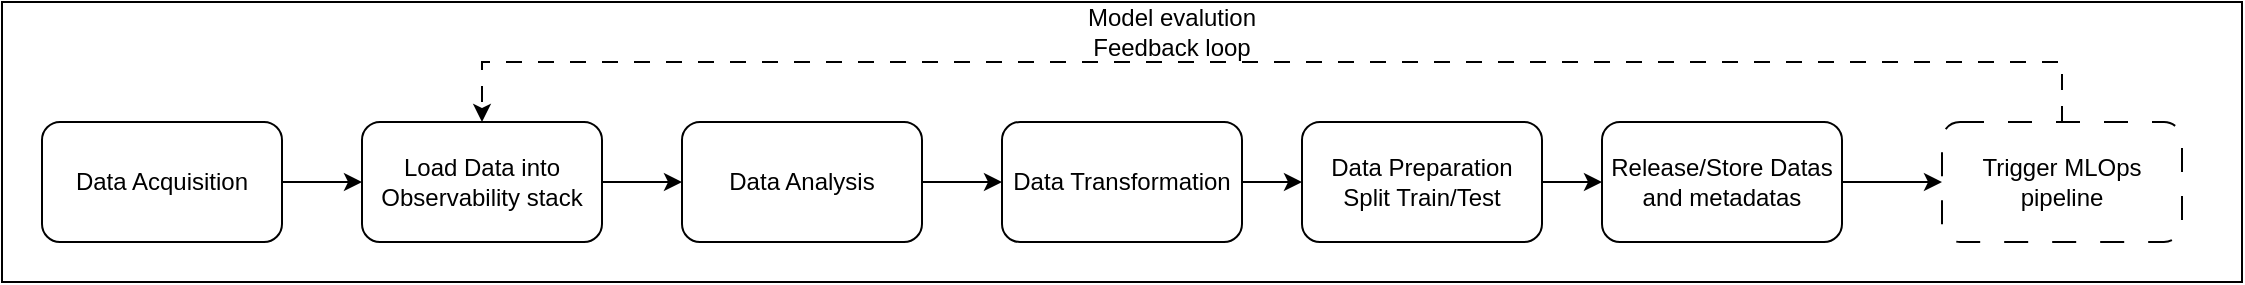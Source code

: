 <mxfile version="26.0.3">
  <diagram name="Page-1" id="1fyL57aT-5AhG2xuCyjH">
    <mxGraphModel dx="1434" dy="871" grid="1" gridSize="10" guides="1" tooltips="1" connect="1" arrows="1" fold="1" page="1" pageScale="1" pageWidth="850" pageHeight="1100" math="0" shadow="0">
      <root>
        <mxCell id="0" />
        <mxCell id="1" parent="0" />
        <mxCell id="iu570hvqjQdjH_lrk5VT-14" value="" style="rounded=0;whiteSpace=wrap;html=1;" vertex="1" parent="1">
          <mxGeometry y="300" width="1120" height="140" as="geometry" />
        </mxCell>
        <mxCell id="iu570hvqjQdjH_lrk5VT-4" style="edgeStyle=orthogonalEdgeStyle;rounded=0;orthogonalLoop=1;jettySize=auto;html=1;exitX=1;exitY=0.5;exitDx=0;exitDy=0;entryX=0;entryY=0.5;entryDx=0;entryDy=0;" edge="1" parent="1" source="iu570hvqjQdjH_lrk5VT-1" target="iu570hvqjQdjH_lrk5VT-2">
          <mxGeometry relative="1" as="geometry" />
        </mxCell>
        <mxCell id="iu570hvqjQdjH_lrk5VT-1" value="Data Acquisition" style="rounded=1;whiteSpace=wrap;html=1;" vertex="1" parent="1">
          <mxGeometry x="20" y="360" width="120" height="60" as="geometry" />
        </mxCell>
        <mxCell id="iu570hvqjQdjH_lrk5VT-5" style="edgeStyle=orthogonalEdgeStyle;rounded=0;orthogonalLoop=1;jettySize=auto;html=1;exitX=1;exitY=0.5;exitDx=0;exitDy=0;" edge="1" parent="1" source="iu570hvqjQdjH_lrk5VT-10" target="iu570hvqjQdjH_lrk5VT-3">
          <mxGeometry relative="1" as="geometry" />
        </mxCell>
        <mxCell id="iu570hvqjQdjH_lrk5VT-2" value="Load Data into Observability stack" style="rounded=1;whiteSpace=wrap;html=1;" vertex="1" parent="1">
          <mxGeometry x="180" y="360" width="120" height="60" as="geometry" />
        </mxCell>
        <mxCell id="iu570hvqjQdjH_lrk5VT-7" style="edgeStyle=orthogonalEdgeStyle;rounded=0;orthogonalLoop=1;jettySize=auto;html=1;exitX=1;exitY=0.5;exitDx=0;exitDy=0;entryX=0;entryY=0.5;entryDx=0;entryDy=0;" edge="1" parent="1" source="iu570hvqjQdjH_lrk5VT-3" target="iu570hvqjQdjH_lrk5VT-6">
          <mxGeometry relative="1" as="geometry" />
        </mxCell>
        <mxCell id="iu570hvqjQdjH_lrk5VT-3" value="Data Preparation&lt;div&gt;Split Train/Test&lt;/div&gt;" style="rounded=1;whiteSpace=wrap;html=1;" vertex="1" parent="1">
          <mxGeometry x="650" y="360" width="120" height="60" as="geometry" />
        </mxCell>
        <mxCell id="iu570hvqjQdjH_lrk5VT-13" style="edgeStyle=orthogonalEdgeStyle;rounded=0;orthogonalLoop=1;jettySize=auto;html=1;exitX=1;exitY=0.5;exitDx=0;exitDy=0;entryX=0;entryY=0.5;entryDx=0;entryDy=0;" edge="1" parent="1" source="iu570hvqjQdjH_lrk5VT-6" target="iu570hvqjQdjH_lrk5VT-12">
          <mxGeometry relative="1" as="geometry" />
        </mxCell>
        <mxCell id="iu570hvqjQdjH_lrk5VT-6" value="Release/Store Datas and metadatas" style="rounded=1;whiteSpace=wrap;html=1;" vertex="1" parent="1">
          <mxGeometry x="800" y="360" width="120" height="60" as="geometry" />
        </mxCell>
        <mxCell id="iu570hvqjQdjH_lrk5VT-9" value="" style="edgeStyle=orthogonalEdgeStyle;rounded=0;orthogonalLoop=1;jettySize=auto;html=1;exitX=1;exitY=0.5;exitDx=0;exitDy=0;" edge="1" parent="1" source="iu570hvqjQdjH_lrk5VT-2" target="iu570hvqjQdjH_lrk5VT-8">
          <mxGeometry relative="1" as="geometry">
            <mxPoint x="390" y="390" as="sourcePoint" />
            <mxPoint x="620" y="390" as="targetPoint" />
          </mxGeometry>
        </mxCell>
        <mxCell id="iu570hvqjQdjH_lrk5VT-8" value="Data Analysis" style="rounded=1;whiteSpace=wrap;html=1;" vertex="1" parent="1">
          <mxGeometry x="340" y="360" width="120" height="60" as="geometry" />
        </mxCell>
        <mxCell id="iu570hvqjQdjH_lrk5VT-11" value="" style="edgeStyle=orthogonalEdgeStyle;rounded=0;orthogonalLoop=1;jettySize=auto;html=1;exitX=1;exitY=0.5;exitDx=0;exitDy=0;" edge="1" parent="1" source="iu570hvqjQdjH_lrk5VT-8" target="iu570hvqjQdjH_lrk5VT-10">
          <mxGeometry relative="1" as="geometry">
            <mxPoint x="460" y="390" as="sourcePoint" />
            <mxPoint x="650" y="390" as="targetPoint" />
          </mxGeometry>
        </mxCell>
        <mxCell id="iu570hvqjQdjH_lrk5VT-10" value="Data Transformation" style="rounded=1;whiteSpace=wrap;html=1;" vertex="1" parent="1">
          <mxGeometry x="500" y="360" width="120" height="60" as="geometry" />
        </mxCell>
        <mxCell id="iu570hvqjQdjH_lrk5VT-16" style="edgeStyle=orthogonalEdgeStyle;rounded=0;orthogonalLoop=1;jettySize=auto;html=1;exitX=0.5;exitY=0;exitDx=0;exitDy=0;entryX=0.5;entryY=0;entryDx=0;entryDy=0;dashed=1;dashPattern=8 8;" edge="1" parent="1" source="iu570hvqjQdjH_lrk5VT-12" target="iu570hvqjQdjH_lrk5VT-2">
          <mxGeometry relative="1" as="geometry">
            <Array as="points">
              <mxPoint x="1030" y="330" />
              <mxPoint x="240" y="330" />
            </Array>
          </mxGeometry>
        </mxCell>
        <mxCell id="iu570hvqjQdjH_lrk5VT-12" value="Trigger MLOps pipeline" style="rounded=1;whiteSpace=wrap;html=1;dashed=1;dashPattern=12 12;" vertex="1" parent="1">
          <mxGeometry x="970" y="360" width="120" height="60" as="geometry" />
        </mxCell>
        <mxCell id="iu570hvqjQdjH_lrk5VT-17" value="Model evalution Feedback loop" style="text;html=1;align=center;verticalAlign=middle;whiteSpace=wrap;rounded=0;" vertex="1" parent="1">
          <mxGeometry x="530" y="300" width="110" height="30" as="geometry" />
        </mxCell>
      </root>
    </mxGraphModel>
  </diagram>
</mxfile>
